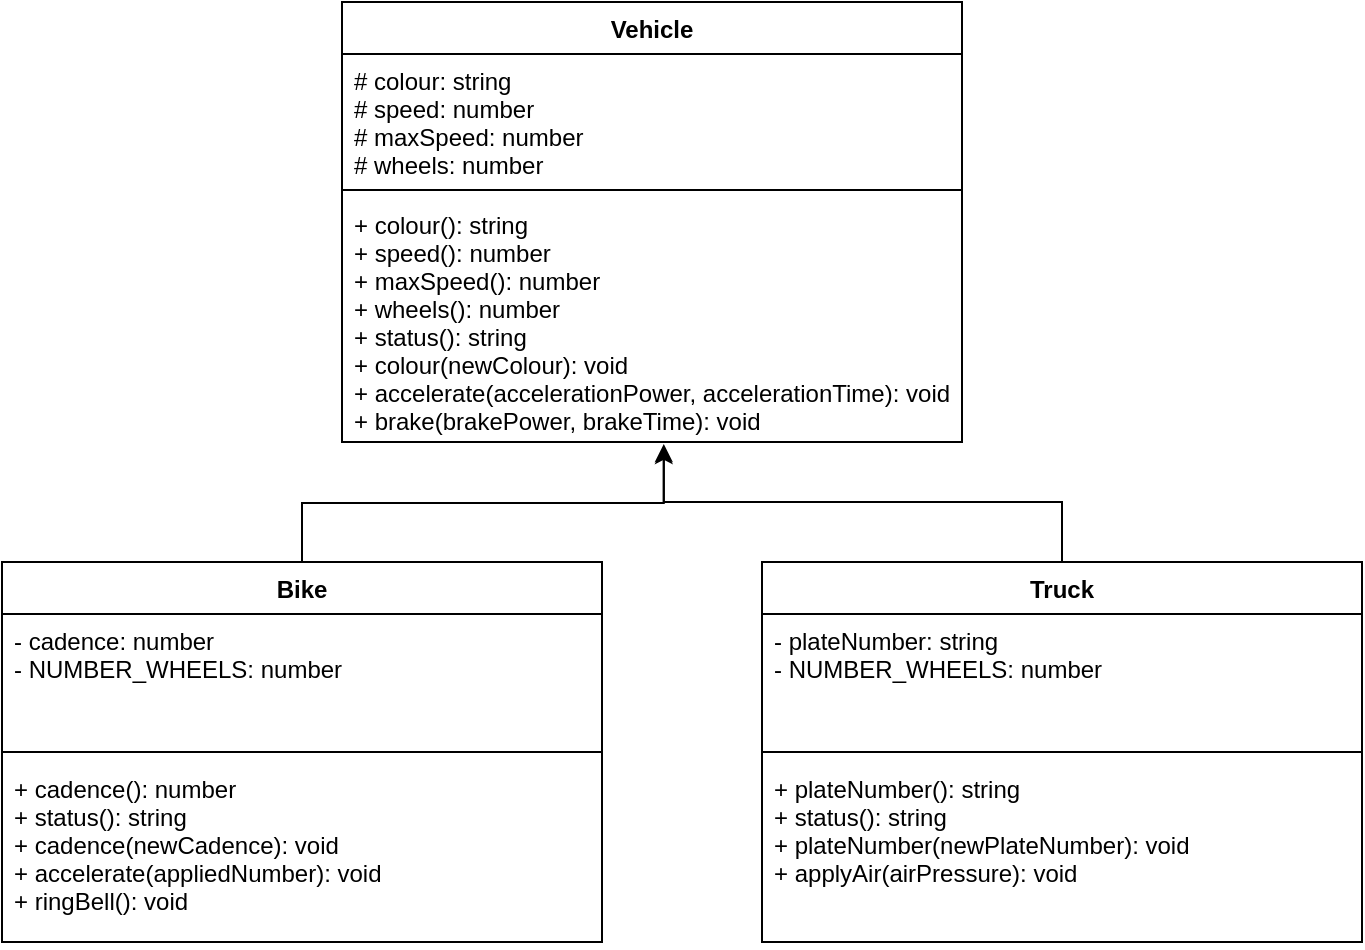 <mxfile>
    <diagram id="5gMrNbhCcvMap2-kCo8e" name="Page-1">
        <mxGraphModel dx="1913" dy="740" grid="1" gridSize="10" guides="1" tooltips="1" connect="1" arrows="1" fold="1" page="1" pageScale="1" pageWidth="827" pageHeight="1169" math="0" shadow="0">
            <root>
                <mxCell id="0"/>
                <mxCell id="1" parent="0"/>
                <mxCell id="180" value="Vehicle" style="swimlane;fontStyle=1;align=center;verticalAlign=top;childLayout=stackLayout;horizontal=1;startSize=26;horizontalStack=0;resizeParent=1;resizeParentMax=0;resizeLast=0;collapsible=1;marginBottom=0;" parent="1" vertex="1">
                    <mxGeometry x="150" y="40" width="310" height="220" as="geometry">
                        <mxRectangle x="40" y="40" width="110" height="30" as="alternateBounds"/>
                    </mxGeometry>
                </mxCell>
                <mxCell id="181" value="# colour: string&#10;# speed: number&#10;# maxSpeed: number&#10;# wheels: number" style="text;strokeColor=none;fillColor=none;align=left;verticalAlign=top;spacingLeft=4;spacingRight=4;overflow=hidden;rotatable=0;points=[[0,0.5],[1,0.5]];portConstraint=eastwest;" parent="180" vertex="1">
                    <mxGeometry y="26" width="310" height="64" as="geometry"/>
                </mxCell>
                <mxCell id="182" value="" style="line;strokeWidth=1;fillColor=none;align=left;verticalAlign=middle;spacingTop=-1;spacingLeft=3;spacingRight=3;rotatable=0;labelPosition=right;points=[];portConstraint=eastwest;strokeColor=inherit;" parent="180" vertex="1">
                    <mxGeometry y="90" width="310" height="8" as="geometry"/>
                </mxCell>
                <mxCell id="183" value="+ colour(): string&#10;+ speed(): number&#10;+ maxSpeed(): number&#10;+ wheels(): number&#10;+ status(): string&#10;+ colour(newColour): void&#10;+ accelerate(accelerationPower, accelerationTime): void&#10;+ brake(brakePower, brakeTime): void" style="text;strokeColor=none;fillColor=none;align=left;verticalAlign=top;spacingLeft=4;spacingRight=4;overflow=hidden;rotatable=0;points=[[0,0.5],[1,0.5]];portConstraint=eastwest;" parent="180" vertex="1">
                    <mxGeometry y="98" width="310" height="122" as="geometry"/>
                </mxCell>
                <mxCell id="207" style="edgeStyle=elbowEdgeStyle;rounded=0;elbow=vertical;html=1;entryX=0.519;entryY=1.016;entryDx=0;entryDy=0;entryPerimeter=0;" edge="1" parent="1" source="198" target="183">
                    <mxGeometry relative="1" as="geometry">
                        <Array as="points">
                            <mxPoint x="510" y="290"/>
                            <mxPoint x="410" y="290"/>
                        </Array>
                    </mxGeometry>
                </mxCell>
                <mxCell id="198" value="Truck" style="swimlane;fontStyle=1;align=center;verticalAlign=top;childLayout=stackLayout;horizontal=1;startSize=26;horizontalStack=0;resizeParent=1;resizeParentMax=0;resizeLast=0;collapsible=1;marginBottom=0;" vertex="1" parent="1">
                    <mxGeometry x="360" y="320" width="300" height="190" as="geometry">
                        <mxRectangle x="40" y="40" width="110" height="30" as="alternateBounds"/>
                    </mxGeometry>
                </mxCell>
                <mxCell id="199" value="- plateNumber: string&#10;- NUMBER_WHEELS: number" style="text;strokeColor=none;fillColor=none;align=left;verticalAlign=top;spacingLeft=4;spacingRight=4;overflow=hidden;rotatable=0;points=[[0,0.5],[1,0.5]];portConstraint=eastwest;" vertex="1" parent="198">
                    <mxGeometry y="26" width="300" height="64" as="geometry"/>
                </mxCell>
                <mxCell id="200" value="" style="line;strokeWidth=1;fillColor=none;align=left;verticalAlign=middle;spacingTop=-1;spacingLeft=3;spacingRight=3;rotatable=0;labelPosition=right;points=[];portConstraint=eastwest;strokeColor=inherit;" vertex="1" parent="198">
                    <mxGeometry y="90" width="300" height="10" as="geometry"/>
                </mxCell>
                <mxCell id="201" value="+ plateNumber(): string&#10;+ status(): string&#10;+ plateNumber(newPlateNumber): void&#10;+ applyAir(airPressure): void" style="text;strokeColor=none;fillColor=none;align=left;verticalAlign=top;spacingLeft=4;spacingRight=4;overflow=hidden;rotatable=0;points=[[0,0.5],[1,0.5]];portConstraint=eastwest;" vertex="1" parent="198">
                    <mxGeometry y="100" width="300" height="90" as="geometry"/>
                </mxCell>
                <mxCell id="206" style="edgeStyle=elbowEdgeStyle;html=1;entryX=0.519;entryY=1.008;entryDx=0;entryDy=0;entryPerimeter=0;elbow=vertical;rounded=0;" edge="1" parent="1" source="202" target="183">
                    <mxGeometry relative="1" as="geometry"/>
                </mxCell>
                <mxCell id="202" value="Bike" style="swimlane;fontStyle=1;align=center;verticalAlign=top;childLayout=stackLayout;horizontal=1;startSize=26;horizontalStack=0;resizeParent=1;resizeParentMax=0;resizeLast=0;collapsible=1;marginBottom=0;" vertex="1" parent="1">
                    <mxGeometry x="-20" y="320" width="300" height="190" as="geometry">
                        <mxRectangle x="40" y="40" width="110" height="30" as="alternateBounds"/>
                    </mxGeometry>
                </mxCell>
                <mxCell id="203" value="- cadence: number&#10;- NUMBER_WHEELS: number" style="text;strokeColor=none;fillColor=none;align=left;verticalAlign=top;spacingLeft=4;spacingRight=4;overflow=hidden;rotatable=0;points=[[0,0.5],[1,0.5]];portConstraint=eastwest;" vertex="1" parent="202">
                    <mxGeometry y="26" width="300" height="64" as="geometry"/>
                </mxCell>
                <mxCell id="204" value="" style="line;strokeWidth=1;fillColor=none;align=left;verticalAlign=middle;spacingTop=-1;spacingLeft=3;spacingRight=3;rotatable=0;labelPosition=right;points=[];portConstraint=eastwest;strokeColor=inherit;" vertex="1" parent="202">
                    <mxGeometry y="90" width="300" height="10" as="geometry"/>
                </mxCell>
                <mxCell id="205" value="+ cadence(): number&#10;+ status(): string&#10;+ cadence(newCadence): void&#10;+ accelerate(appliedNumber): void&#10;+ ringBell(): void" style="text;strokeColor=none;fillColor=none;align=left;verticalAlign=top;spacingLeft=4;spacingRight=4;overflow=hidden;rotatable=0;points=[[0,0.5],[1,0.5]];portConstraint=eastwest;" vertex="1" parent="202">
                    <mxGeometry y="100" width="300" height="90" as="geometry"/>
                </mxCell>
            </root>
        </mxGraphModel>
    </diagram>
</mxfile>